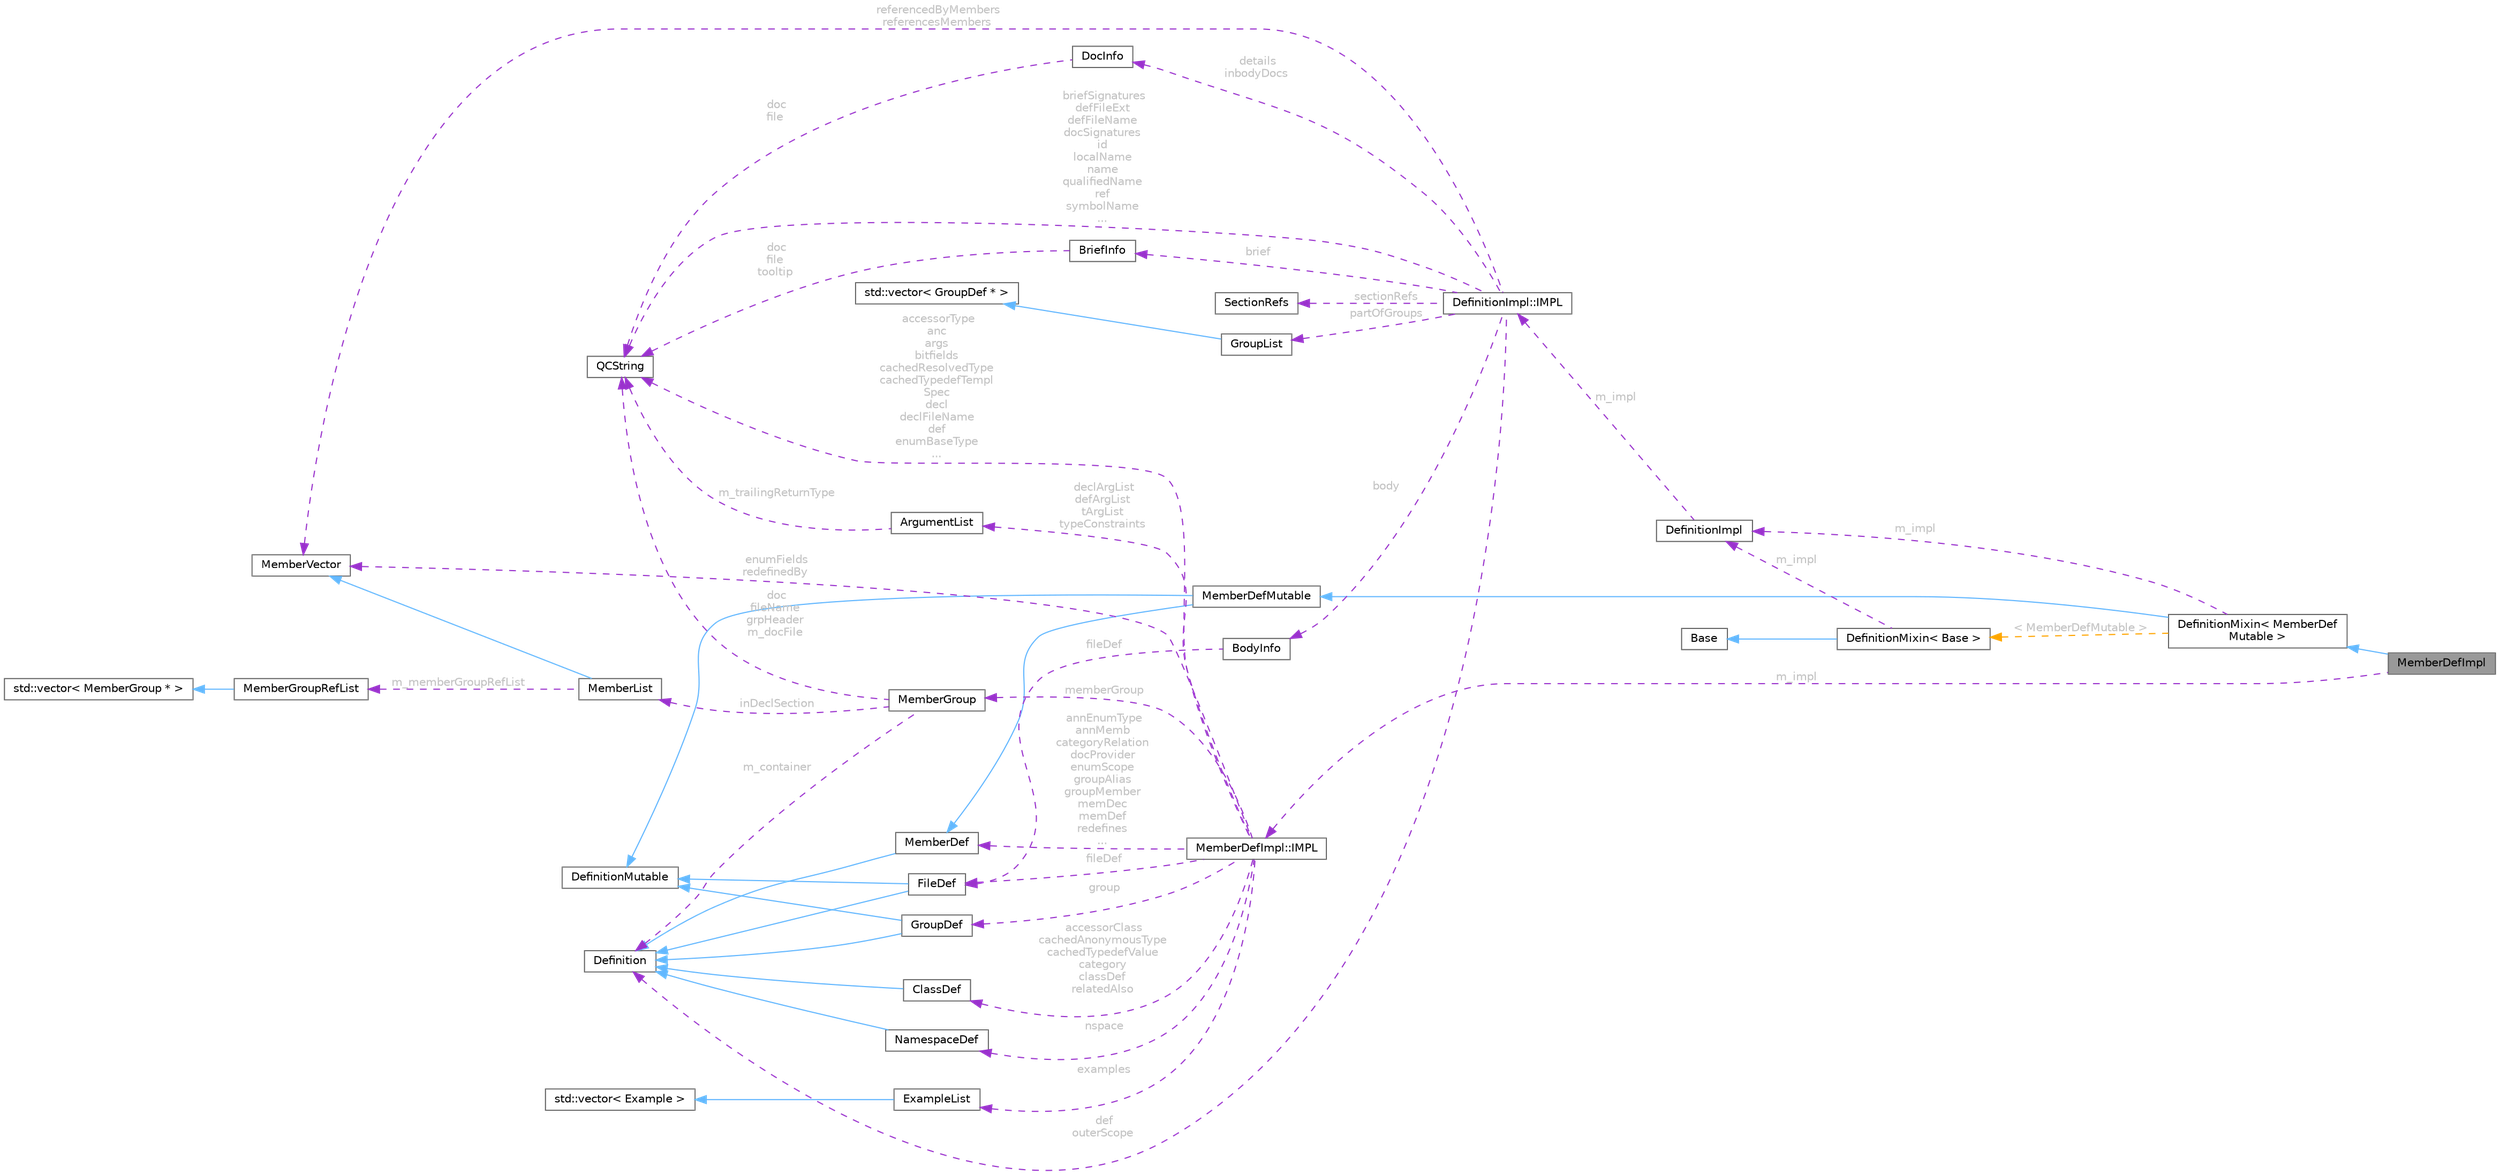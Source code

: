 digraph "MemberDefImpl"
{
 // INTERACTIVE_SVG=YES
 // LATEX_PDF_SIZE
  bgcolor="transparent";
  edge [fontname=Helvetica,fontsize=10,labelfontname=Helvetica,labelfontsize=10];
  node [fontname=Helvetica,fontsize=10,shape=box,height=0.2,width=0.4];
  rankdir="LR";
  Node1 [id="Node000001",label="MemberDefImpl",height=0.2,width=0.4,color="gray40", fillcolor="grey60", style="filled", fontcolor="black",tooltip=" "];
  Node2 -> Node1 [id="edge1_Node000001_Node000002",dir="back",color="steelblue1",style="solid",tooltip=" "];
  Node2 [id="Node000002",label="DefinitionMixin\< MemberDef\lMutable \>",height=0.2,width=0.4,color="gray40", fillcolor="white", style="filled",URL="$dd/d10/class_definition_mixin.html",tooltip=" "];
  Node3 -> Node2 [id="edge2_Node000002_Node000003",dir="back",color="steelblue1",style="solid",tooltip=" "];
  Node3 [id="Node000003",label="MemberDefMutable",height=0.2,width=0.4,color="gray40", fillcolor="white", style="filled",URL="$dd/d4b/class_member_def_mutable.html",tooltip=" "];
  Node4 -> Node3 [id="edge3_Node000003_Node000004",dir="back",color="steelblue1",style="solid",tooltip=" "];
  Node4 [id="Node000004",label="DefinitionMutable",height=0.2,width=0.4,color="gray40", fillcolor="white", style="filled",URL="$d0/d46/class_definition_mutable.html",tooltip=" "];
  Node5 -> Node3 [id="edge4_Node000003_Node000005",dir="back",color="steelblue1",style="solid",tooltip=" "];
  Node5 [id="Node000005",label="MemberDef",height=0.2,width=0.4,color="gray40", fillcolor="white", style="filled",URL="$da/d09/class_member_def.html",tooltip="A model of a class/file/namespace member symbol."];
  Node6 -> Node5 [id="edge5_Node000005_Node000006",dir="back",color="steelblue1",style="solid",tooltip=" "];
  Node6 [id="Node000006",label="Definition",height=0.2,width=0.4,color="gray40", fillcolor="white", style="filled",URL="$d5/dcc/class_definition.html",tooltip="The common base class of all entity definitions found in the sources."];
  Node7 -> Node2 [id="edge6_Node000002_Node000007",dir="back",color="darkorchid3",style="dashed",tooltip=" ",label=" m_impl",fontcolor="grey" ];
  Node7 [id="Node000007",label="DefinitionImpl",height=0.2,width=0.4,color="gray40", fillcolor="white", style="filled",URL="$d3/ddf/class_definition_impl.html",tooltip=" "];
  Node8 -> Node7 [id="edge7_Node000007_Node000008",dir="back",color="darkorchid3",style="dashed",tooltip=" ",label=" m_impl",fontcolor="grey" ];
  Node8 [id="Node000008",label="DefinitionImpl::IMPL",height=0.2,width=0.4,color="gray40", fillcolor="white", style="filled",URL="$dd/d50/class_definition_impl_1_1_i_m_p_l.html",tooltip="Private data associated with a Symbol DefinitionImpl object."];
  Node6 -> Node8 [id="edge8_Node000008_Node000006",dir="back",color="darkorchid3",style="dashed",tooltip=" ",label=" def\nouterScope",fontcolor="grey" ];
  Node9 -> Node8 [id="edge9_Node000008_Node000009",dir="back",color="darkorchid3",style="dashed",tooltip=" ",label=" sectionRefs",fontcolor="grey" ];
  Node9 [id="Node000009",label="SectionRefs",height=0.2,width=0.4,color="gray40", fillcolor="white", style="filled",URL="$d1/df9/class_section_refs.html",tooltip="class that represents a list of constant references to sections."];
  Node10 -> Node8 [id="edge10_Node000008_Node000010",dir="back",color="darkorchid3",style="dashed",tooltip=" ",label=" partOfGroups",fontcolor="grey" ];
  Node10 [id="Node000010",label="GroupList",height=0.2,width=0.4,color="gray40", fillcolor="white", style="filled",URL="$d3/d3b/class_group_list.html",tooltip=" "];
  Node11 -> Node10 [id="edge11_Node000010_Node000011",dir="back",color="steelblue1",style="solid",tooltip=" "];
  Node11 [id="Node000011",label="std::vector\< GroupDef * \>",height=0.2,width=0.4,color="gray40", fillcolor="white", style="filled",tooltip=" "];
  Node12 -> Node8 [id="edge12_Node000008_Node000012",dir="back",color="darkorchid3",style="dashed",tooltip=" ",label=" details\ninbodyDocs",fontcolor="grey" ];
  Node12 [id="Node000012",label="DocInfo",height=0.2,width=0.4,color="gray40", fillcolor="white", style="filled",URL="$d7/dd5/struct_doc_info.html",tooltip="Data associated with a detailed description."];
  Node13 -> Node12 [id="edge13_Node000012_Node000013",dir="back",color="darkorchid3",style="dashed",tooltip=" ",label=" doc\nfile",fontcolor="grey" ];
  Node13 [id="Node000013",label="QCString",height=0.2,width=0.4,color="gray40", fillcolor="white", style="filled",URL="$d9/d45/class_q_c_string.html",tooltip="This is an alternative implementation of QCString."];
  Node14 -> Node8 [id="edge14_Node000008_Node000014",dir="back",color="darkorchid3",style="dashed",tooltip=" ",label=" brief",fontcolor="grey" ];
  Node14 [id="Node000014",label="BriefInfo",height=0.2,width=0.4,color="gray40", fillcolor="white", style="filled",URL="$d0/da7/struct_brief_info.html",tooltip="Data associated with a brief description."];
  Node13 -> Node14 [id="edge15_Node000014_Node000013",dir="back",color="darkorchid3",style="dashed",tooltip=" ",label=" doc\nfile\ntooltip",fontcolor="grey" ];
  Node15 -> Node8 [id="edge16_Node000008_Node000015",dir="back",color="darkorchid3",style="dashed",tooltip=" ",label=" body",fontcolor="grey" ];
  Node15 [id="Node000015",label="BodyInfo",height=0.2,width=0.4,color="gray40", fillcolor="white", style="filled",URL="$db/dab/struct_body_info.html",tooltip="Data associated with description found in the body."];
  Node16 -> Node15 [id="edge17_Node000015_Node000016",dir="back",color="darkorchid3",style="dashed",tooltip=" ",label=" fileDef",fontcolor="grey" ];
  Node16 [id="Node000016",label="FileDef",height=0.2,width=0.4,color="gray40", fillcolor="white", style="filled",URL="$de/db0/class_file_def.html",tooltip="A model of a file symbol."];
  Node4 -> Node16 [id="edge18_Node000016_Node000004",dir="back",color="steelblue1",style="solid",tooltip=" "];
  Node6 -> Node16 [id="edge19_Node000016_Node000006",dir="back",color="steelblue1",style="solid",tooltip=" "];
  Node13 -> Node8 [id="edge20_Node000008_Node000013",dir="back",color="darkorchid3",style="dashed",tooltip=" ",label=" briefSignatures\ndefFileExt\ndefFileName\ndocSignatures\nid\nlocalName\nname\nqualifiedName\nref\nsymbolName\n...",fontcolor="grey" ];
  Node17 -> Node8 [id="edge21_Node000008_Node000017",dir="back",color="darkorchid3",style="dashed",tooltip=" ",label=" referencedByMembers\nreferencesMembers",fontcolor="grey" ];
  Node17 [id="Node000017",label="MemberVector",height=0.2,width=0.4,color="gray40", fillcolor="white", style="filled",URL="$d1/d7d/class_member_vector.html",tooltip="A vector of MemberDef object."];
  Node18 -> Node2 [id="edge22_Node000002_Node000018",dir="back",color="orange",style="dashed",tooltip=" ",label=" \< MemberDefMutable \>",fontcolor="grey" ];
  Node18 [id="Node000018",label="DefinitionMixin\< Base \>",height=0.2,width=0.4,color="gray40", fillcolor="white", style="filled",URL="$dd/d10/class_definition_mixin.html",tooltip=" "];
  Node19 -> Node18 [id="edge23_Node000018_Node000019",dir="back",color="steelblue1",style="solid",tooltip=" "];
  Node19 [id="Node000019",label="Base",height=0.2,width=0.4,color="gray40", fillcolor="white", style="filled",tooltip=" "];
  Node7 -> Node18 [id="edge24_Node000018_Node000007",dir="back",color="darkorchid3",style="dashed",tooltip=" ",label=" m_impl",fontcolor="grey" ];
  Node20 -> Node1 [id="edge25_Node000001_Node000020",dir="back",color="darkorchid3",style="dashed",tooltip=" ",label=" m_impl",fontcolor="grey" ];
  Node20 [id="Node000020",label="MemberDefImpl::IMPL",height=0.2,width=0.4,color="gray40", fillcolor="white", style="filled",URL="$d0/da8/class_member_def_impl_1_1_i_m_p_l.html",tooltip=" "];
  Node21 -> Node20 [id="edge26_Node000020_Node000021",dir="back",color="darkorchid3",style="dashed",tooltip=" ",label=" accessorClass\ncachedAnonymousType\ncachedTypedefValue\ncategory\nclassDef\nrelatedAlso",fontcolor="grey" ];
  Node21 [id="Node000021",label="ClassDef",height=0.2,width=0.4,color="gray40", fillcolor="white", style="filled",URL="$d1/dcf/class_class_def.html",tooltip="A abstract class representing of a compound symbol."];
  Node6 -> Node21 [id="edge27_Node000021_Node000006",dir="back",color="steelblue1",style="solid",tooltip=" "];
  Node16 -> Node20 [id="edge28_Node000020_Node000016",dir="back",color="darkorchid3",style="dashed",tooltip=" ",label=" fileDef",fontcolor="grey" ];
  Node22 -> Node20 [id="edge29_Node000020_Node000022",dir="back",color="darkorchid3",style="dashed",tooltip=" ",label=" nspace",fontcolor="grey" ];
  Node22 [id="Node000022",label="NamespaceDef",height=0.2,width=0.4,color="gray40", fillcolor="white", style="filled",URL="$d0/d07/class_namespace_def.html",tooltip="An abstract interface of a namespace symbol."];
  Node6 -> Node22 [id="edge30_Node000022_Node000006",dir="back",color="steelblue1",style="solid",tooltip=" "];
  Node5 -> Node20 [id="edge31_Node000020_Node000005",dir="back",color="darkorchid3",style="dashed",tooltip=" ",label=" annEnumType\nannMemb\ncategoryRelation\ndocProvider\nenumScope\ngroupAlias\ngroupMember\nmemDec\nmemDef\nredefines\n...",fontcolor="grey" ];
  Node17 -> Node20 [id="edge32_Node000020_Node000017",dir="back",color="darkorchid3",style="dashed",tooltip=" ",label=" enumFields\nredefinedBy",fontcolor="grey" ];
  Node23 -> Node20 [id="edge33_Node000020_Node000023",dir="back",color="darkorchid3",style="dashed",tooltip=" ",label=" examples",fontcolor="grey" ];
  Node23 [id="Node000023",label="ExampleList",height=0.2,width=0.4,color="gray40", fillcolor="white", style="filled",URL="$d1/d48/class_example_list.html",tooltip=" "];
  Node24 -> Node23 [id="edge34_Node000023_Node000024",dir="back",color="steelblue1",style="solid",tooltip=" "];
  Node24 [id="Node000024",label="std::vector\< Example \>",height=0.2,width=0.4,color="gray40", fillcolor="white", style="filled",tooltip=" "];
  Node13 -> Node20 [id="edge35_Node000020_Node000013",dir="back",color="darkorchid3",style="dashed",tooltip=" ",label=" accessorType\nanc\nargs\nbitfields\ncachedResolvedType\ncachedTypedefTempl\lSpec\ndecl\ndeclFileName\ndef\nenumBaseType\n...",fontcolor="grey" ];
  Node25 -> Node20 [id="edge36_Node000020_Node000025",dir="back",color="darkorchid3",style="dashed",tooltip=" ",label=" declArgList\ndefArgList\ntArgList\ntypeConstraints",fontcolor="grey" ];
  Node25 [id="Node000025",label="ArgumentList",height=0.2,width=0.4,color="gray40", fillcolor="white", style="filled",URL="$d7/df8/class_argument_list.html",tooltip="This class represents an function or template argument list."];
  Node13 -> Node25 [id="edge37_Node000025_Node000013",dir="back",color="darkorchid3",style="dashed",tooltip=" ",label=" m_trailingReturnType",fontcolor="grey" ];
  Node26 -> Node20 [id="edge38_Node000020_Node000026",dir="back",color="darkorchid3",style="dashed",tooltip=" ",label=" memberGroup",fontcolor="grey" ];
  Node26 [id="Node000026",label="MemberGroup",height=0.2,width=0.4,color="gray40", fillcolor="white", style="filled",URL="$da/d32/class_member_group.html",tooltip="A class representing a group of members."];
  Node6 -> Node26 [id="edge39_Node000026_Node000006",dir="back",color="darkorchid3",style="dashed",tooltip=" ",label=" m_container",fontcolor="grey" ];
  Node27 -> Node26 [id="edge40_Node000026_Node000027",dir="back",color="darkorchid3",style="dashed",tooltip=" ",label=" inDeclSection",fontcolor="grey" ];
  Node27 [id="Node000027",label="MemberList",height=0.2,width=0.4,color="gray40", fillcolor="white", style="filled",URL="$dd/d13/class_member_list.html",tooltip="A list of MemberDef objects as shown in documentation sections."];
  Node17 -> Node27 [id="edge41_Node000027_Node000017",dir="back",color="steelblue1",style="solid",tooltip=" "];
  Node28 -> Node27 [id="edge42_Node000027_Node000028",dir="back",color="darkorchid3",style="dashed",tooltip=" ",label=" m_memberGroupRefList",fontcolor="grey" ];
  Node28 [id="Node000028",label="MemberGroupRefList",height=0.2,width=0.4,color="gray40", fillcolor="white", style="filled",URL="$d4/d15/class_member_group_ref_list.html",tooltip=" "];
  Node29 -> Node28 [id="edge43_Node000028_Node000029",dir="back",color="steelblue1",style="solid",tooltip=" "];
  Node29 [id="Node000029",label="std::vector\< MemberGroup * \>",height=0.2,width=0.4,color="gray40", fillcolor="white", style="filled",tooltip=" "];
  Node13 -> Node26 [id="edge44_Node000026_Node000013",dir="back",color="darkorchid3",style="dashed",tooltip=" ",label=" doc\nfileName\ngrpHeader\nm_docFile",fontcolor="grey" ];
  Node30 -> Node20 [id="edge45_Node000020_Node000030",dir="back",color="darkorchid3",style="dashed",tooltip=" ",label=" group",fontcolor="grey" ];
  Node30 [id="Node000030",label="GroupDef",height=0.2,width=0.4,color="gray40", fillcolor="white", style="filled",URL="$d8/d09/class_group_def.html",tooltip="A model of a group of symbols."];
  Node4 -> Node30 [id="edge46_Node000030_Node000004",dir="back",color="steelblue1",style="solid",tooltip=" "];
  Node6 -> Node30 [id="edge47_Node000030_Node000006",dir="back",color="steelblue1",style="solid",tooltip=" "];
}
